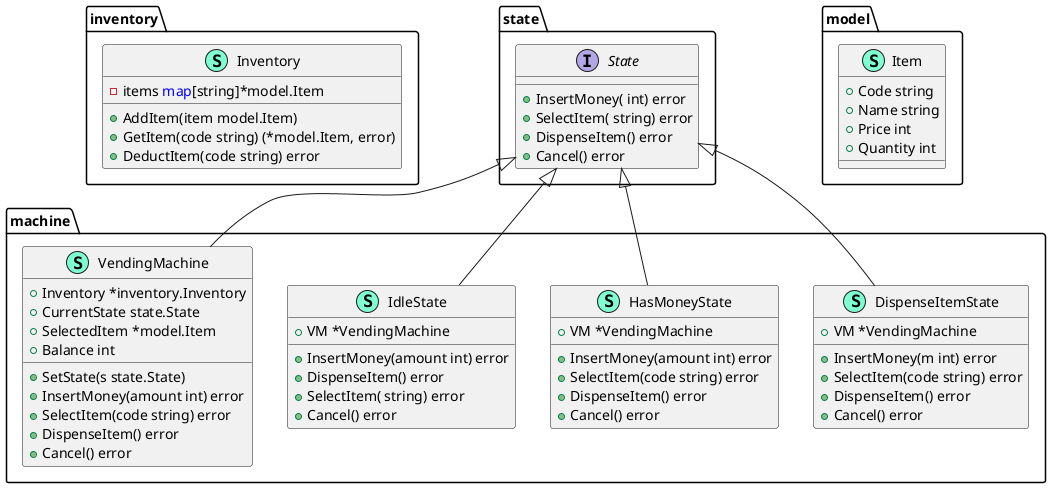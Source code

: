 @startuml
namespace inventory {
    class Inventory << (S,Aquamarine) >> {
        - items <font color=blue>map</font>[string]*model.Item

        + AddItem(item model.Item) 
        + GetItem(code string) (*model.Item, error)
        + DeductItem(code string) error

    }
}


namespace machine {
    class DispenseItemState << (S,Aquamarine) >> {
        + VM *VendingMachine

        + InsertMoney(m int) error
        + SelectItem(code string) error
        + DispenseItem() error
        + Cancel() error

    }
    class HasMoneyState << (S,Aquamarine) >> {
        + VM *VendingMachine

        + InsertMoney(amount int) error
        + SelectItem(code string) error
        + DispenseItem() error
        + Cancel() error

    }
    class IdleState << (S,Aquamarine) >> {
        + VM *VendingMachine

        + InsertMoney(amount int) error
        + DispenseItem() error
        + SelectItem( string) error
        + Cancel() error

    }
    class VendingMachine << (S,Aquamarine) >> {
        + Inventory *inventory.Inventory
        + CurrentState state.State
        + SelectedItem *model.Item
        + Balance int

        + SetState(s state.State) 
        + InsertMoney(amount int) error
        + SelectItem(code string) error
        + DispenseItem() error
        + Cancel() error

    }
}

"state.State" <|-- "machine.DispenseItemState"
"state.State" <|-- "machine.HasMoneyState"
"state.State" <|-- "machine.IdleState"
"state.State" <|-- "machine.VendingMachine"

namespace model {
    class Item << (S,Aquamarine) >> {
        + Code string
        + Name string
        + Price int
        + Quantity int

    }
}


namespace state {
    interface State  {
        + InsertMoney( int) error
        + SelectItem( string) error
        + DispenseItem() error
        + Cancel() error

    }
}


@enduml
